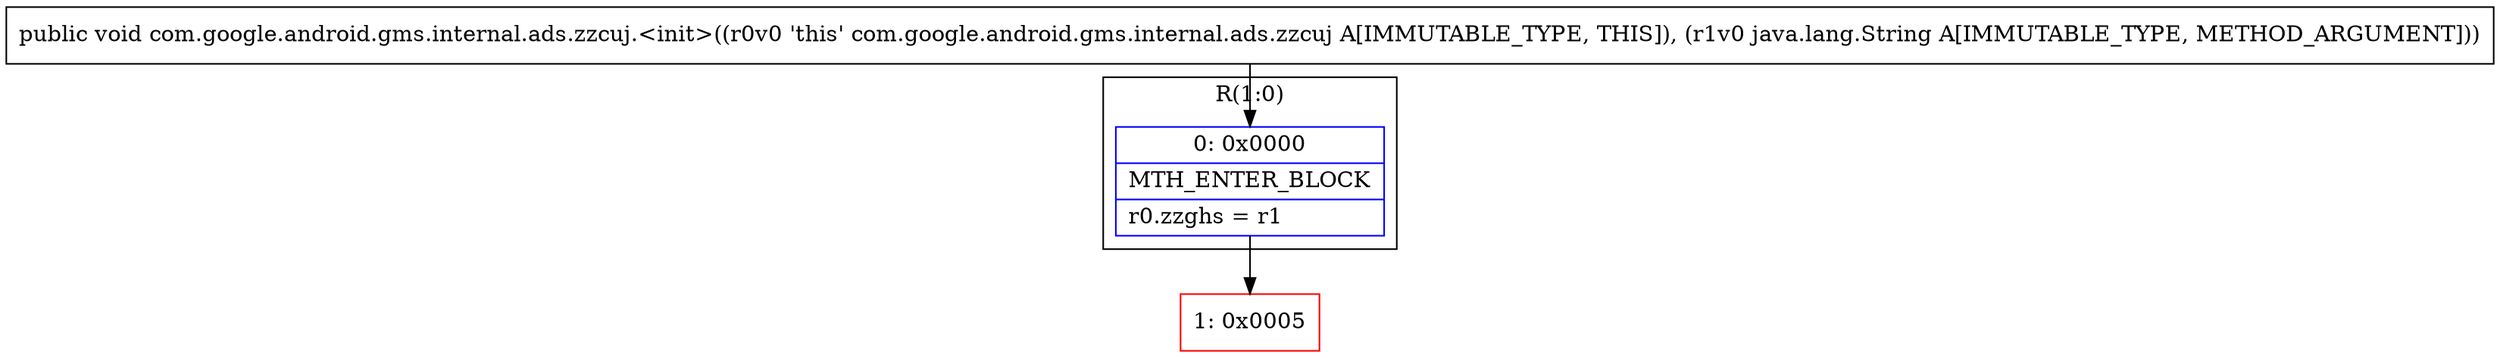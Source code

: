 digraph "CFG forcom.google.android.gms.internal.ads.zzcuj.\<init\>(Ljava\/lang\/String;)V" {
subgraph cluster_Region_1474664142 {
label = "R(1:0)";
node [shape=record,color=blue];
Node_0 [shape=record,label="{0\:\ 0x0000|MTH_ENTER_BLOCK\l|r0.zzghs = r1\l}"];
}
Node_1 [shape=record,color=red,label="{1\:\ 0x0005}"];
MethodNode[shape=record,label="{public void com.google.android.gms.internal.ads.zzcuj.\<init\>((r0v0 'this' com.google.android.gms.internal.ads.zzcuj A[IMMUTABLE_TYPE, THIS]), (r1v0 java.lang.String A[IMMUTABLE_TYPE, METHOD_ARGUMENT])) }"];
MethodNode -> Node_0;
Node_0 -> Node_1;
}

